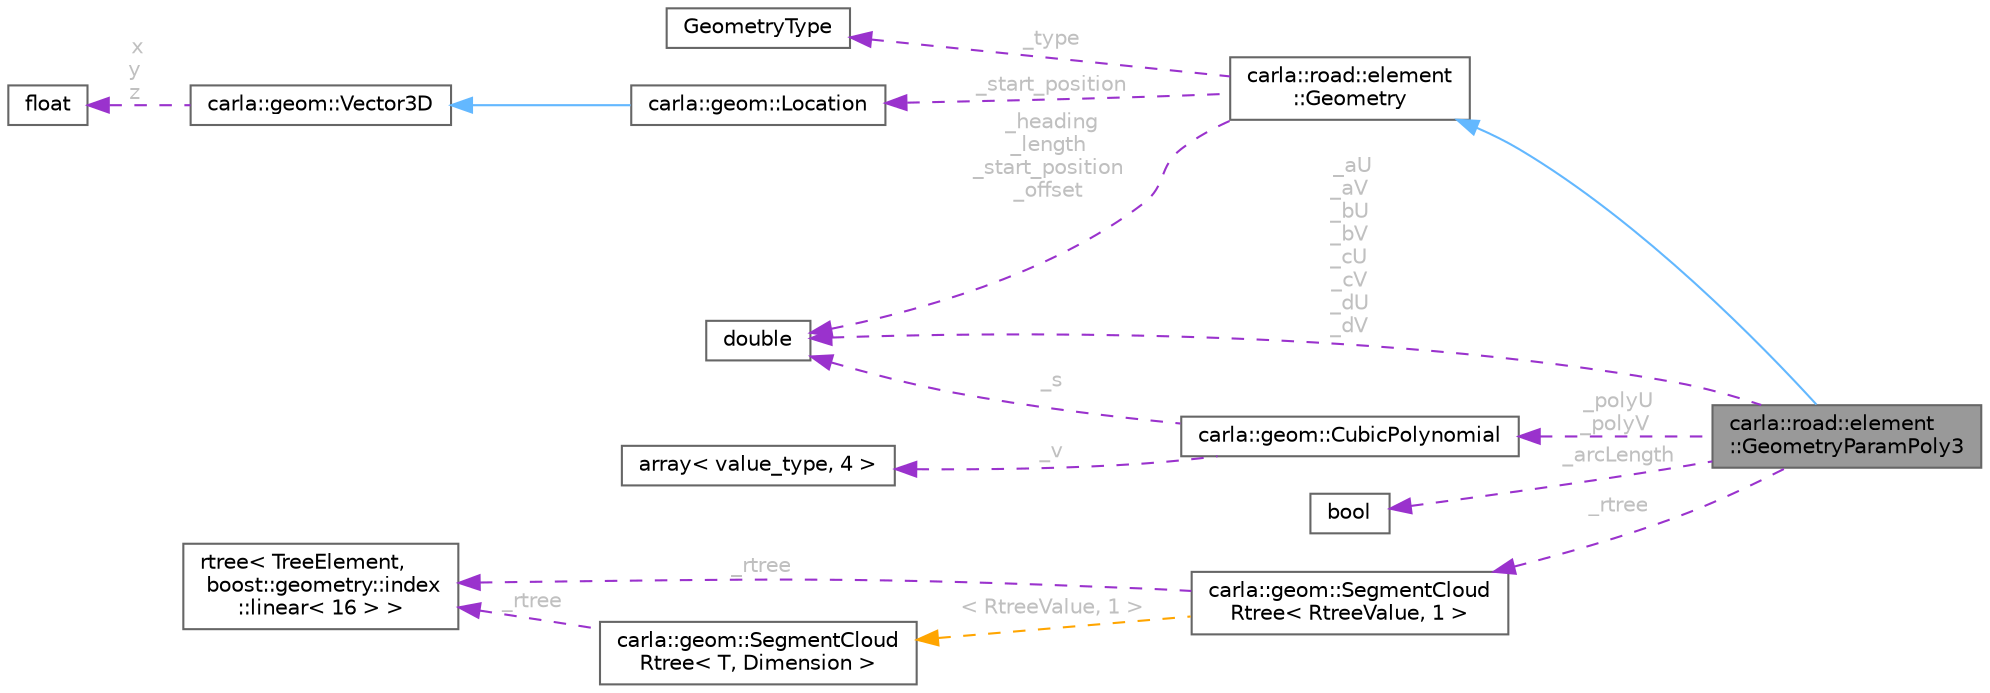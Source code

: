 digraph "carla::road::element::GeometryParamPoly3"
{
 // INTERACTIVE_SVG=YES
 // LATEX_PDF_SIZE
  bgcolor="transparent";
  edge [fontname=Helvetica,fontsize=10,labelfontname=Helvetica,labelfontsize=10];
  node [fontname=Helvetica,fontsize=10,shape=box,height=0.2,width=0.4];
  rankdir="LR";
  Node1 [id="Node000001",label="carla::road::element\l::GeometryParamPoly3",height=0.2,width=0.4,color="gray40", fillcolor="grey60", style="filled", fontcolor="black",tooltip=" "];
  Node2 -> Node1 [id="edge1_Node000001_Node000002",dir="back",color="steelblue1",style="solid",tooltip=" "];
  Node2 [id="Node000002",label="carla::road::element\l::Geometry",height=0.2,width=0.4,color="gray40", fillcolor="white", style="filled",URL="$d6/db0/classcarla_1_1road_1_1element_1_1Geometry.html",tooltip=" "];
  Node3 -> Node2 [id="edge2_Node000002_Node000003",dir="back",color="darkorchid3",style="dashed",tooltip=" ",label=" _type",fontcolor="grey" ];
  Node3 [id="Node000003",label="GeometryType",height=0.2,width=0.4,color="gray40", fillcolor="white", style="filled",tooltip=" "];
  Node4 -> Node2 [id="edge3_Node000002_Node000004",dir="back",color="darkorchid3",style="dashed",tooltip=" ",label=" _heading\n_length\n_start_position\l_offset",fontcolor="grey" ];
  Node4 [id="Node000004",label="double",height=0.2,width=0.4,color="gray40", fillcolor="white", style="filled",tooltip=" "];
  Node5 -> Node2 [id="edge4_Node000002_Node000005",dir="back",color="darkorchid3",style="dashed",tooltip=" ",label=" _start_position",fontcolor="grey" ];
  Node5 [id="Node000005",label="carla::geom::Location",height=0.2,width=0.4,color="gray40", fillcolor="white", style="filled",URL="$de/d23/classcarla_1_1geom_1_1Location.html",tooltip=" "];
  Node6 -> Node5 [id="edge5_Node000005_Node000006",dir="back",color="steelblue1",style="solid",tooltip=" "];
  Node6 [id="Node000006",label="carla::geom::Vector3D",height=0.2,width=0.4,color="gray40", fillcolor="white", style="filled",URL="$d9/dfe/classcarla_1_1geom_1_1Vector3D.html",tooltip=" "];
  Node7 -> Node6 [id="edge6_Node000006_Node000007",dir="back",color="darkorchid3",style="dashed",tooltip=" ",label=" x\ny\nz",fontcolor="grey" ];
  Node7 [id="Node000007",label="float",height=0.2,width=0.4,color="gray40", fillcolor="white", style="filled",tooltip=" "];
  Node8 -> Node1 [id="edge7_Node000001_Node000008",dir="back",color="darkorchid3",style="dashed",tooltip=" ",label=" _polyU\n_polyV",fontcolor="grey" ];
  Node8 [id="Node000008",label="carla::geom::CubicPolynomial",height=0.2,width=0.4,color="gray40", fillcolor="white", style="filled",URL="$d4/db7/classcarla_1_1geom_1_1CubicPolynomial.html",tooltip="Describes a Cubic Polynomial so: f(x) = a + bx + cx^2 + dx^3"];
  Node9 -> Node8 [id="edge8_Node000008_Node000009",dir="back",color="darkorchid3",style="dashed",tooltip=" ",label=" _v",fontcolor="grey" ];
  Node9 [id="Node000009",label="array\< value_type, 4 \>",height=0.2,width=0.4,color="gray40", fillcolor="white", style="filled",tooltip=" "];
  Node4 -> Node8 [id="edge9_Node000008_Node000004",dir="back",color="darkorchid3",style="dashed",tooltip=" ",label=" _s",fontcolor="grey" ];
  Node4 -> Node1 [id="edge10_Node000001_Node000004",dir="back",color="darkorchid3",style="dashed",tooltip=" ",label=" _aU\n_aV\n_bU\n_bV\n_cU\n_cV\n_dU\n_dV",fontcolor="grey" ];
  Node10 -> Node1 [id="edge11_Node000001_Node000010",dir="back",color="darkorchid3",style="dashed",tooltip=" ",label=" _arcLength",fontcolor="grey" ];
  Node10 [id="Node000010",label="bool",height=0.2,width=0.4,color="gray40", fillcolor="white", style="filled",tooltip=" "];
  Node11 -> Node1 [id="edge12_Node000001_Node000011",dir="back",color="darkorchid3",style="dashed",tooltip=" ",label=" _rtree",fontcolor="grey" ];
  Node11 [id="Node000011",label="carla::geom::SegmentCloud\lRtree\< RtreeValue, 1 \>",height=0.2,width=0.4,color="gray40", fillcolor="white", style="filled",URL="$d0/d6f/classcarla_1_1geom_1_1SegmentCloudRtree.html",tooltip=" "];
  Node12 -> Node11 [id="edge13_Node000011_Node000012",dir="back",color="darkorchid3",style="dashed",tooltip=" ",label=" _rtree",fontcolor="grey" ];
  Node12 [id="Node000012",label="rtree\< TreeElement,\l boost::geometry::index\l::linear\< 16 \> \>",height=0.2,width=0.4,color="gray40", fillcolor="white", style="filled",tooltip=" "];
  Node13 -> Node11 [id="edge14_Node000011_Node000013",dir="back",color="orange",style="dashed",tooltip=" ",label=" \< RtreeValue, 1 \>",fontcolor="grey" ];
  Node13 [id="Node000013",label="carla::geom::SegmentCloud\lRtree\< T, Dimension \>",height=0.2,width=0.4,color="gray40", fillcolor="white", style="filled",URL="$d0/d6f/classcarla_1_1geom_1_1SegmentCloudRtree.html",tooltip="Rtree class working with 3D segment clouds."];
  Node12 -> Node13 [id="edge15_Node000013_Node000012",dir="back",color="darkorchid3",style="dashed",tooltip=" ",label=" _rtree",fontcolor="grey" ];
}
